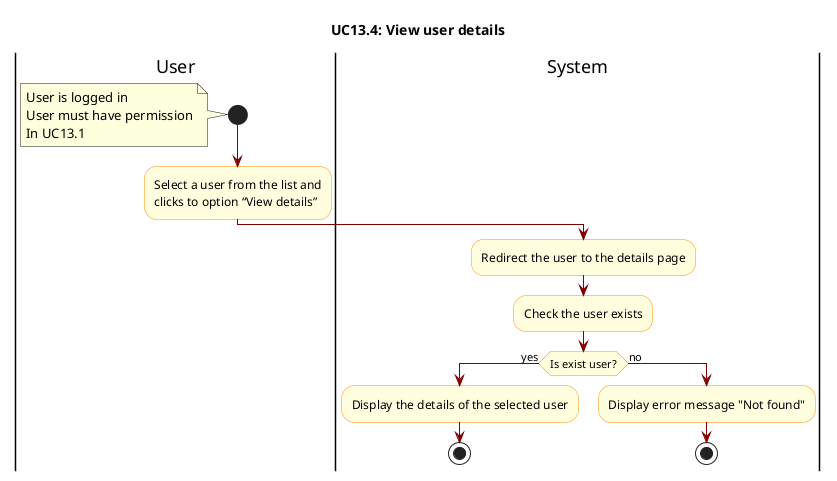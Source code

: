 @startuml

skinparam ActivityBackgroundColor LightYellow
skinparam ActivityBorderColor DarkOrange
skinparam ArrowColor Maroon

title UC13.4: View user details

|User|
start
note left
    User is logged in  
    User must have permission
    In UC13.1
end note

|User|
:Select a user from the list and 
clicks to option “View details”;

|System|
:Redirect the user to the details page;
:Check the user exists;

if(Is exist user?) then(yes)    
    :Display the details of the selected user;
    stop
else(no)
    :Display error message "Not found";
    stop
endif


@enduml

